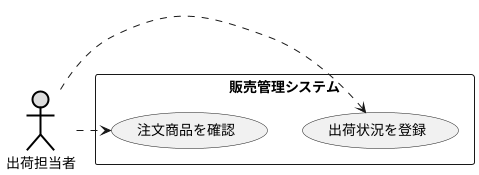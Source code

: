 @startuml ユースケース図
actor 出荷担当者 #DDDDDD;line:black;line.bold;
rectangle 販売管理システム{
    usecase 注文商品を確認
    usecase 出荷状況を登録
}
出荷担当者.>出荷状況を登録
出荷担当者.>注文商品を確認
@enduml
